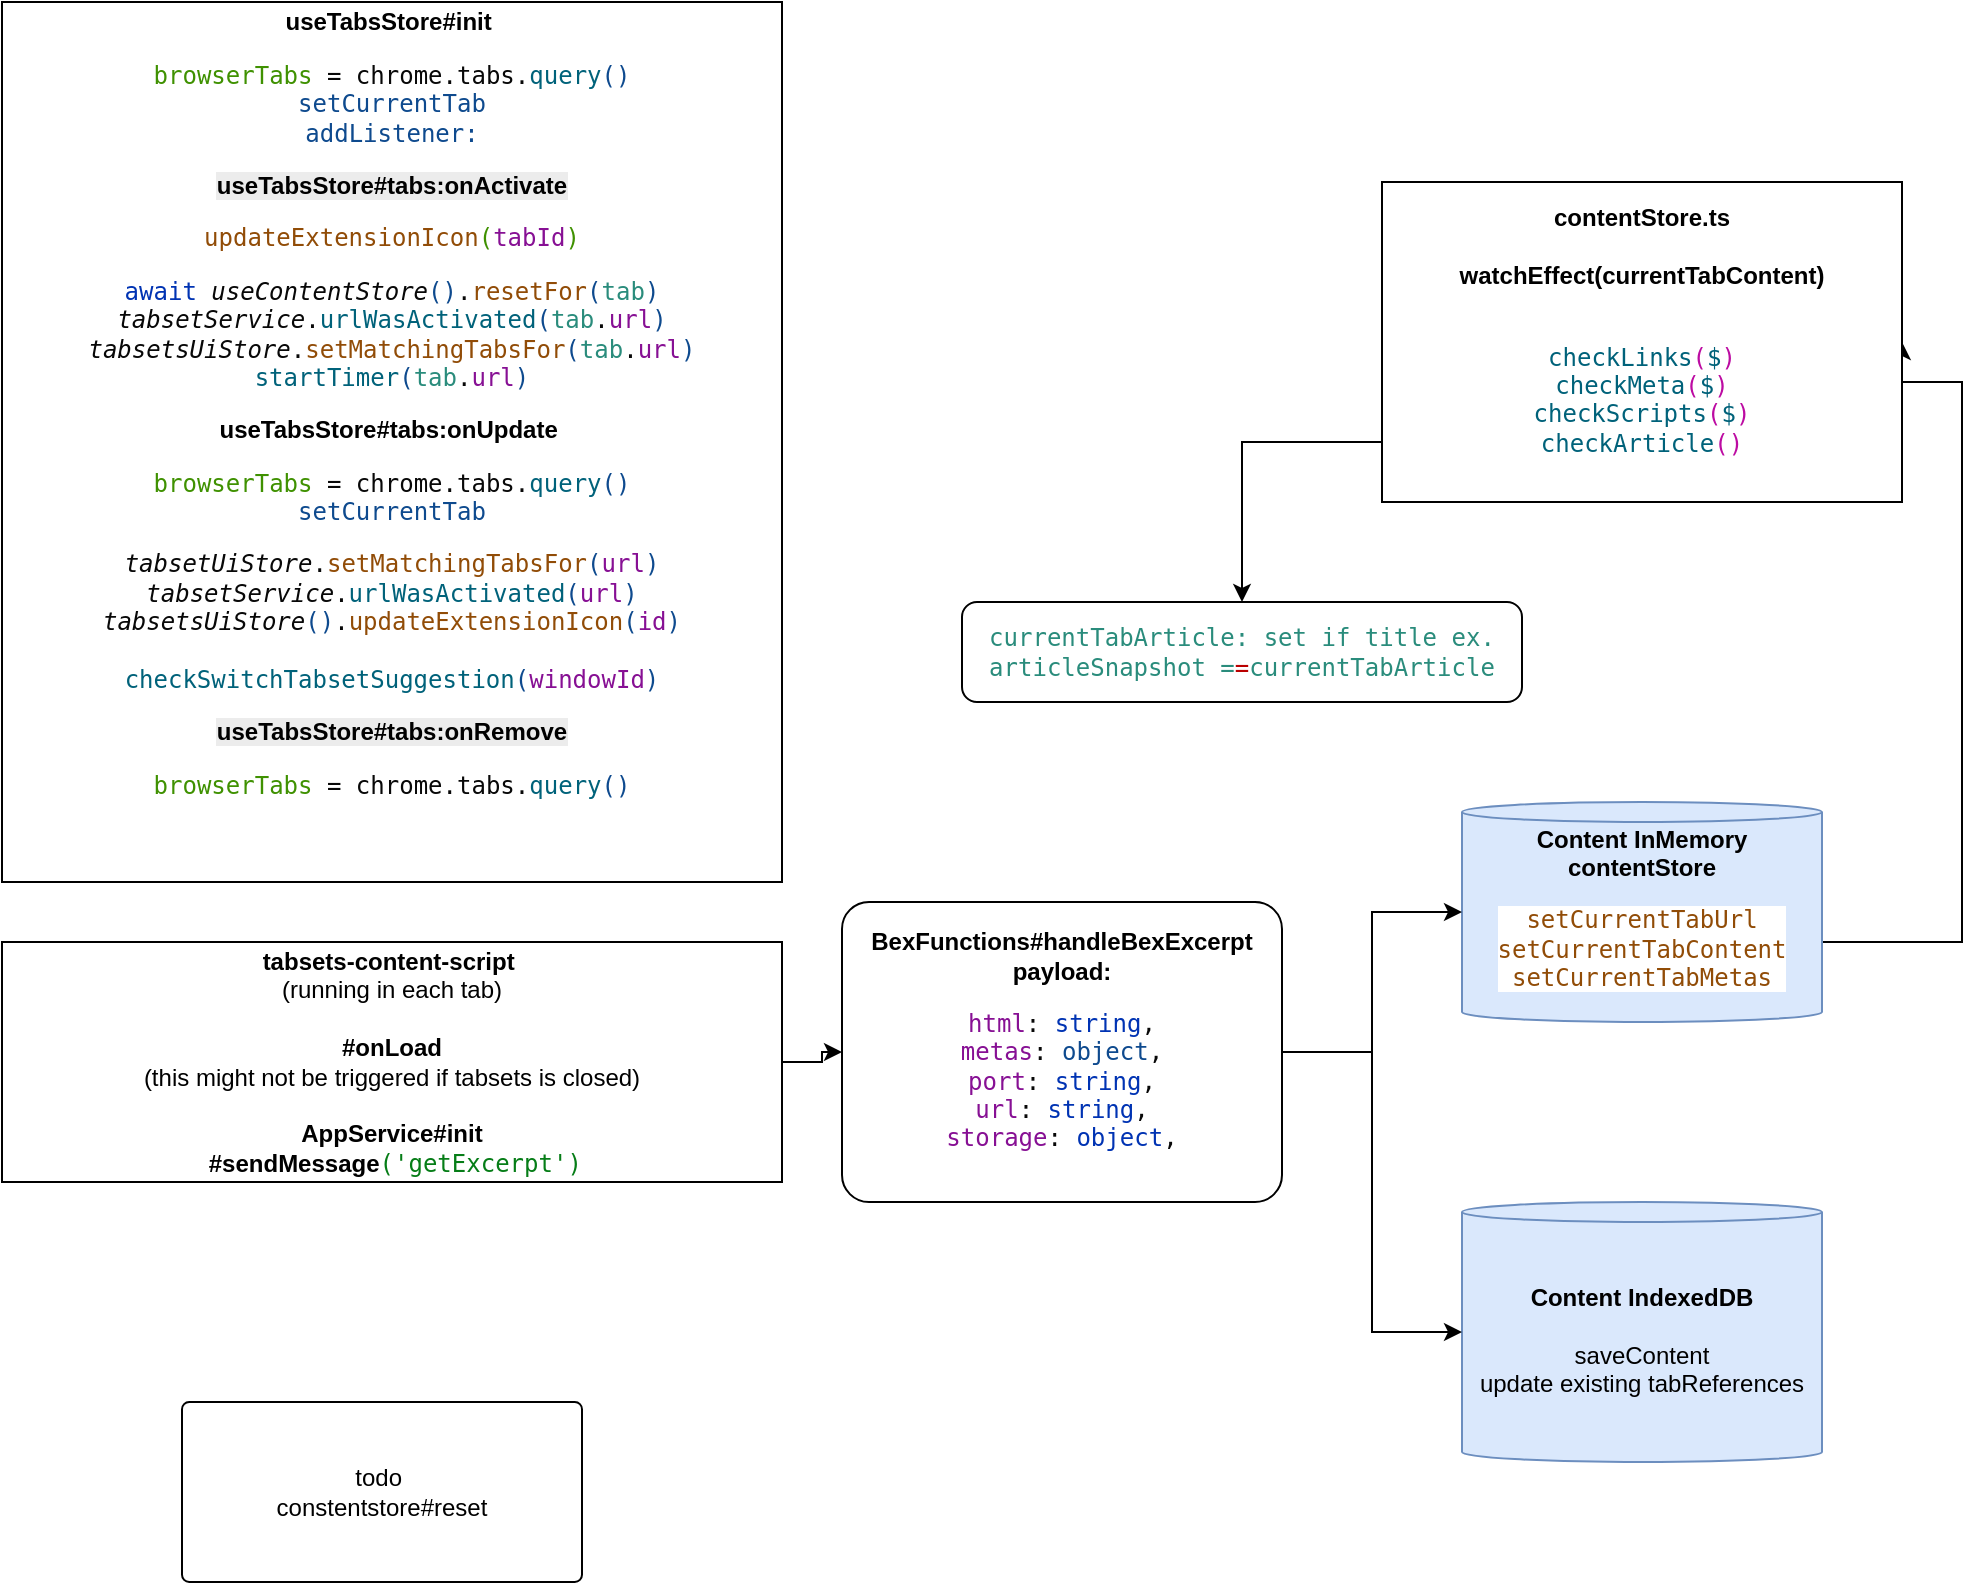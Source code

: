 <mxfile version="27.1.6">
  <diagram name="Seite-1" id="Afa9OzGU9VT6Kw_RbNjM">
    <mxGraphModel dx="2514" dy="1126" grid="1" gridSize="10" guides="1" tooltips="1" connect="1" arrows="1" fold="1" page="1" pageScale="1" pageWidth="827" pageHeight="1169" math="0" shadow="0">
      <root>
        <mxCell id="0" />
        <mxCell id="1" parent="0" />
        <mxCell id="rirR2vLzDSutbt5T1oVs-34" style="edgeStyle=orthogonalEdgeStyle;rounded=0;orthogonalLoop=1;jettySize=auto;html=1;entryX=0;entryY=0.5;entryDx=0;entryDy=0;" parent="1" source="rirR2vLzDSutbt5T1oVs-29" target="CGac7kGa42z0TanbY6sD-27" edge="1">
          <mxGeometry relative="1" as="geometry" />
        </mxCell>
        <mxCell id="rirR2vLzDSutbt5T1oVs-29" value="&lt;b&gt;tabsets-content-script&amp;nbsp;&lt;/b&gt;&lt;br&gt;(running in each tab)&lt;br&gt;&lt;div&gt;&lt;b&gt;&lt;br&gt;&lt;/b&gt;&lt;/div&gt;&lt;div&gt;&lt;b&gt;#onLoad&lt;/b&gt;&lt;/div&gt;&lt;div&gt;(this might not be triggered if tabsets is closed)&lt;/div&gt;&lt;div&gt;&lt;b&gt;&lt;br&gt;&lt;/b&gt;&lt;/div&gt;&lt;div&gt;&lt;b&gt;AppService#init&lt;/b&gt;&lt;/div&gt;&lt;div&gt;&lt;b&gt;&amp;nbsp;#sendMessage&lt;/b&gt;&lt;span style=&quot;background-color: light-dark(rgb(255, 255, 255), rgb(18, 18, 18)); color: light-dark(rgb(6, 125, 23), rgb(84, 186, 99)); font-family: &amp;quot;JetBrains Mono&amp;quot;, monospace;&quot;&gt;(&lt;/span&gt;&lt;span style=&quot;background-color: rgb(255, 255, 255); color: rgb(6, 125, 23); font-family: &amp;quot;JetBrains Mono&amp;quot;, monospace;&quot;&gt;&#39;&lt;/span&gt;&lt;span style=&quot;background-color: light-dark(rgb(255, 255, 255), rgb(18, 18, 18)); color: light-dark(rgb(6, 125, 23), rgb(84, 186, 99)); font-family: &amp;quot;JetBrains Mono&amp;quot;, monospace;&quot;&gt;getExcerpt&#39;)&lt;/span&gt;&lt;/div&gt;" style="rounded=0;whiteSpace=wrap;html=1;" parent="1" vertex="1">
          <mxGeometry x="-770" y="480" width="390" height="120" as="geometry" />
        </mxCell>
        <mxCell id="rirR2vLzDSutbt5T1oVs-37" value="todo&amp;nbsp;&lt;div&gt;constentstore#reset&lt;/div&gt;" style="rounded=1;whiteSpace=wrap;html=1;arcSize=4;" parent="1" vertex="1">
          <mxGeometry x="-680" y="710" width="200" height="90" as="geometry" />
        </mxCell>
        <mxCell id="rirR2vLzDSutbt5T1oVs-38" value="&lt;b&gt;Content IndexedDB&lt;br&gt;&lt;br&gt;&lt;/b&gt;&lt;div&gt;saveContent&lt;br&gt;update existing tabReferences&lt;/div&gt;" style="shape=cylinder3;whiteSpace=wrap;html=1;boundedLbl=1;backgroundOutline=1;size=5;fillColor=#dae8fc;strokeColor=#6c8ebf;" parent="1" vertex="1">
          <mxGeometry x="-40" y="610" width="180" height="130" as="geometry" />
        </mxCell>
        <mxCell id="GqJf_n3KFXQSw2JaiG4w-2" style="edgeStyle=orthogonalEdgeStyle;rounded=0;orthogonalLoop=1;jettySize=auto;html=1;entryX=1;entryY=0.5;entryDx=0;entryDy=0;exitX=1;exitY=0.5;exitDx=0;exitDy=0;exitPerimeter=0;" edge="1" parent="1" source="rirR2vLzDSutbt5T1oVs-40" target="GqJf_n3KFXQSw2JaiG4w-1">
          <mxGeometry relative="1" as="geometry">
            <Array as="points">
              <mxPoint x="140" y="480" />
              <mxPoint x="210" y="480" />
              <mxPoint x="210" y="200" />
            </Array>
          </mxGeometry>
        </mxCell>
        <mxCell id="rirR2vLzDSutbt5T1oVs-40" value="&lt;b&gt;Content InMemory&lt;br&gt;contentStore&lt;br&gt;&lt;/b&gt;&lt;div style=&quot;background-color: rgb(255, 255, 255); color: rgb(8, 8, 8);&quot;&gt;&lt;pre style=&quot;font-family:&#39;JetBrains Mono&#39;,monospace;font-size:9,8pt;&quot;&gt;&lt;span style=&quot;color: rgb(145, 76, 7);&quot;&gt;setCurrentTabUrl&lt;/span&gt;&lt;span style=&quot;color: rgb(63, 145, 1);&quot;&gt;&lt;br&gt;&lt;/span&gt;&lt;span style=&quot;color: rgb(145, 76, 7);&quot;&gt;setCurrentTabContent&lt;/span&gt;&lt;span style=&quot;color: rgb(63, 145, 1);&quot;&gt;&lt;br&gt;&lt;/span&gt;&lt;span style=&quot;color: rgb(145, 76, 7);&quot;&gt;setCurrentTabMetas&lt;/span&gt;&lt;/pre&gt;&lt;/div&gt;" style="shape=cylinder3;whiteSpace=wrap;html=1;boundedLbl=1;backgroundOutline=1;size=5;fillColor=#dae8fc;strokeColor=#6c8ebf;" parent="1" vertex="1">
          <mxGeometry x="-40" y="410" width="180" height="110" as="geometry" />
        </mxCell>
        <mxCell id="rirR2vLzDSutbt5T1oVs-41" value="&lt;div&gt;&lt;b&gt;useTabsStore#init&lt;/b&gt;&amp;nbsp;&lt;div&gt;&lt;div style=&quot;background-color: rgb(255, 255, 255); color: rgb(8, 8, 8);&quot;&gt;&lt;pre style=&quot;color: light-dark(rgb(8, 8, 8), rgb(230, 230, 230)); font-family: &amp;quot;JetBrains Mono&amp;quot;, monospace;&quot;&gt;&lt;span style=&quot;color: rgb(63, 145, 1);&quot;&gt;browserTabs&lt;span style=&quot;background-color: light-dark(rgb(255, 255, 255), rgb(18, 18, 18)); white-space: normal; color: rgb(145, 76, 7);&quot;&gt;&amp;nbsp;&lt;/span&gt;&lt;span style=&quot;background-color: light-dark(rgb(255, 255, 255), rgb(18, 18, 18)); color: light-dark(rgb(8, 8, 8), rgb(230, 230, 230)); white-space: normal;&quot;&gt;= chrome.tabs.&lt;/span&gt;&lt;span style=&quot;background-color: light-dark(rgb(255, 255, 255), rgb(18, 18, 18)); white-space: normal; color: rgb(0, 98, 122);&quot;&gt;query&lt;/span&gt;&lt;span style=&quot;background-color: light-dark(rgb(255, 255, 255), rgb(18, 18, 18)); white-space: normal; color: rgb(14, 74, 142);&quot;&gt;()&lt;br&gt;setCurrentTab&lt;br&gt;addListener:&lt;/span&gt;&lt;/span&gt;&lt;/pre&gt;&lt;/div&gt;&lt;/div&gt;&lt;/div&gt;&lt;pre style=&quot;color: light-dark(rgb(8, 8, 8), rgb(230, 230, 230)); font-family: &amp;quot;JetBrains Mono&amp;quot;, monospace;&quot;&gt;&lt;span style=&quot;color: rgb(63, 145, 1);&quot;&gt;&lt;span style=&quot;background-color: light-dark(rgb(255, 255, 255), rgb(18, 18, 18)); white-space: normal; color: rgb(14, 74, 142);&quot;&gt;&lt;b style=&quot;color: rgb(0, 0, 0); font-family: Helvetica; background-color: rgb(236, 236, 236);&quot;&gt;useTabsStore#tabs:onActivate&lt;/b&gt;&lt;/span&gt;&lt;/span&gt;&lt;/pre&gt;&lt;span style=&quot;font-family: &amp;quot;JetBrains Mono&amp;quot;, monospace; background-color: transparent; color: rgb(145, 76, 7);&quot;&gt;updateExtensionIcon&lt;/span&gt;&lt;span style=&quot;font-family: &amp;quot;JetBrains Mono&amp;quot;, monospace; background-color: transparent; color: rgb(63, 145, 1);&quot;&gt;(&lt;/span&gt;&lt;span style=&quot;font-family: &amp;quot;JetBrains Mono&amp;quot;, monospace; background-color: transparent; color: rgb(135, 16, 148);&quot;&gt;tabId&lt;/span&gt;&lt;span style=&quot;font-family: &amp;quot;JetBrains Mono&amp;quot;, monospace; background-color: transparent; color: rgb(63, 145, 1);&quot;&gt;)&lt;/span&gt;&lt;div&gt;&lt;div style=&quot;background-color: rgb(255, 255, 255); color: rgb(8, 8, 8);&quot;&gt;&lt;pre style=&quot;font-family:&#39;JetBrains Mono&#39;,monospace;font-size:9,8pt;&quot;&gt;&lt;span style=&quot;color: rgb(0, 51, 179);&quot;&gt;await &lt;/span&gt;&lt;span style=&quot;font-style:italic;&quot;&gt;useContentStore&lt;/span&gt;&lt;span style=&quot;color: rgb(14, 74, 142);&quot;&gt;()&lt;/span&gt;.&lt;span style=&quot;color: rgb(145, 76, 7);&quot;&gt;resetFor&lt;/span&gt;&lt;span style=&quot;color: rgb(14, 74, 142);&quot;&gt;(&lt;/span&gt;&lt;span style=&quot;color: rgb(42, 140, 124);&quot;&gt;tab&lt;/span&gt;&lt;span style=&quot;color: rgb(14, 74, 142);&quot;&gt;)&lt;br&gt;&lt;/span&gt;&lt;i&gt;tabsetService&lt;/i&gt;.&lt;span style=&quot;color: rgb(0, 98, 122);&quot;&gt;urlWasActivated&lt;/span&gt;&lt;span style=&quot;color: rgb(14, 74, 142);&quot;&gt;(&lt;/span&gt;&lt;span style=&quot;color: rgb(42, 140, 124);&quot;&gt;tab&lt;/span&gt;.&lt;span style=&quot;color: rgb(135, 16, 148);&quot;&gt;url&lt;/span&gt;&lt;span style=&quot;color: rgb(14, 74, 142);&quot;&gt;)&lt;br&gt;&lt;/span&gt;&lt;i&gt;tabsetsUiStore&lt;/i&gt;.&lt;span style=&quot;color: rgb(145, 76, 7);&quot;&gt;setMatchingTabsFor&lt;/span&gt;&lt;span style=&quot;color: rgb(14, 74, 142);&quot;&gt;(&lt;/span&gt;&lt;span style=&quot;color: rgb(42, 140, 124);&quot;&gt;tab&lt;/span&gt;.&lt;span style=&quot;color: rgb(135, 16, 148);&quot;&gt;url&lt;/span&gt;&lt;span style=&quot;color: rgb(14, 74, 142);&quot;&gt;)&lt;br&gt;&lt;/span&gt;&lt;span style=&quot;color: rgb(0, 98, 122);&quot;&gt;startTimer&lt;/span&gt;&lt;span style=&quot;color: rgb(14, 74, 142);&quot;&gt;(&lt;/span&gt;&lt;span style=&quot;color: rgb(42, 140, 124);&quot;&gt;tab&lt;/span&gt;.&lt;span style=&quot;color: rgb(135, 16, 148);&quot;&gt;url&lt;/span&gt;&lt;span style=&quot;color: rgb(14, 74, 142);&quot;&gt;)&lt;/span&gt;&lt;/pre&gt;&lt;/div&gt;&lt;/div&gt;&lt;div&gt;&lt;b&gt;useTabsStore#tabs:onUpdate&lt;/b&gt;&amp;nbsp;&lt;div&gt;&lt;div style=&quot;background-color: rgb(255, 255, 255); color: rgb(8, 8, 8);&quot;&gt;&lt;pre style=&quot;color: light-dark(rgb(8, 8, 8), rgb(230, 230, 230)); font-family: &amp;quot;JetBrains Mono&amp;quot;, monospace;&quot;&gt;&lt;span style=&quot;color: rgb(63, 145, 1);&quot;&gt;browserTabs&lt;span style=&quot;background-color: light-dark(rgb(255, 255, 255), rgb(18, 18, 18)); white-space: normal; color: rgb(145, 76, 7);&quot;&gt;&amp;nbsp;&lt;/span&gt;&lt;span style=&quot;background-color: light-dark(rgb(255, 255, 255), rgb(18, 18, 18)); color: light-dark(rgb(8, 8, 8), rgb(230, 230, 230)); white-space: normal;&quot;&gt;= chrome.tabs.&lt;/span&gt;&lt;span style=&quot;background-color: light-dark(rgb(255, 255, 255), rgb(18, 18, 18)); white-space: normal; color: rgb(0, 98, 122);&quot;&gt;query&lt;/span&gt;&lt;span style=&quot;background-color: light-dark(rgb(255, 255, 255), rgb(18, 18, 18)); white-space: normal; color: rgb(14, 74, 142);&quot;&gt;()&lt;br&gt;setCurrentTab&lt;/span&gt;&lt;/span&gt;&lt;/pre&gt;&lt;pre style=&quot;color: light-dark(rgb(8, 8, 8), rgb(230, 230, 230)); font-family: &amp;quot;JetBrains Mono&amp;quot;, monospace;&quot;&gt;&lt;span style=&quot;color: rgb(63, 145, 1);&quot;&gt;&lt;span style=&quot;background-color: light-dark(rgb(255, 255, 255), rgb(18, 18, 18)); white-space: normal; color: rgb(14, 74, 142);&quot;&gt;&lt;div style=&quot;color: rgb(8, 8, 8);&quot;&gt;&lt;pre style=&quot;font-family:&#39;JetBrains Mono&#39;,monospace;font-size:9,8pt;&quot;&gt;&lt;span style=&quot;font-style:italic;&quot;&gt;tabsetUiStore&lt;/span&gt;.&lt;span style=&quot;color: rgb(145, 76, 7);&quot;&gt;setMatchingTabsFor&lt;/span&gt;&lt;span style=&quot;color: rgb(14, 74, 142);&quot;&gt;(&lt;/span&gt;&lt;span style=&quot;color: rgb(135, 16, 148);&quot;&gt;url&lt;/span&gt;&lt;span style=&quot;color: rgb(14, 74, 142);&quot;&gt;)&lt;br&gt;&lt;/span&gt;&lt;span style=&quot;font-style:italic;&quot;&gt;tabsetService&lt;/span&gt;.&lt;span style=&quot;color: rgb(0, 98, 122);&quot;&gt;urlWasActivated&lt;/span&gt;&lt;span style=&quot;color: rgb(14, 74, 142);&quot;&gt;(&lt;/span&gt;&lt;span style=&quot;color: rgb(135, 16, 148);&quot;&gt;url&lt;/span&gt;&lt;span style=&quot;color: rgb(14, 74, 142);&quot;&gt;)&lt;br&gt;&lt;/span&gt;&lt;span style=&quot;font-style:italic;&quot;&gt;tabsetsUiStore&lt;/span&gt;&lt;span style=&quot;color: rgb(14, 74, 142);&quot;&gt;()&lt;/span&gt;.&lt;span style=&quot;color: rgb(145, 76, 7);&quot;&gt;updateExtensionIcon&lt;/span&gt;&lt;span style=&quot;color: rgb(14, 74, 142);&quot;&gt;(&lt;/span&gt;&lt;span style=&quot;color: rgb(135, 16, 148);&quot;&gt;id&lt;/span&gt;&lt;span style=&quot;color: rgb(14, 74, 142);&quot;&gt;)&lt;br&gt;&lt;/span&gt;&lt;span style=&quot;color: rgb(14, 74, 142);&quot;&gt;&lt;br&gt;&lt;/span&gt;&lt;span style=&quot;color: rgb(0, 98, 122);&quot;&gt;checkSwitchTabsetSuggestion&lt;/span&gt;&lt;span style=&quot;color: rgb(14, 74, 142);&quot;&gt;(&lt;/span&gt;&lt;span style=&quot;color: rgb(135, 16, 148);&quot;&gt;windowId&lt;/span&gt;&lt;span style=&quot;color: rgb(14, 74, 142);&quot;&gt;)&lt;/span&gt;&lt;/pre&gt;&lt;/div&gt;&lt;/span&gt;&lt;/span&gt;&lt;/pre&gt;&lt;pre style=&quot;color: light-dark(rgb(8, 8, 8), rgb(230, 230, 230)); font-family: &amp;quot;JetBrains Mono&amp;quot;, monospace;&quot;&gt;&lt;b style=&quot;color: rgb(0, 0, 0); font-family: Helvetica; white-space: normal; background-color: rgb(236, 236, 236);&quot;&gt;useTabsStore#tabs:onRemove&lt;/b&gt;&lt;/pre&gt;&lt;pre style=&quot;color: light-dark(rgb(8, 8, 8), rgb(230, 230, 230)); font-family: &amp;quot;JetBrains Mono&amp;quot;, monospace;&quot;&gt;&lt;span style=&quot;color: rgb(63, 145, 1);&quot;&gt;browserTabs&lt;span style=&quot;background-color: light-dark(rgb(255, 255, 255), rgb(18, 18, 18)); white-space: normal; color: rgb(145, 76, 7);&quot;&gt;&amp;nbsp;&lt;/span&gt;&lt;span style=&quot;background-color: light-dark(rgb(255, 255, 255), rgb(18, 18, 18)); color: light-dark(rgb(8, 8, 8), rgb(230, 230, 230)); white-space: normal;&quot;&gt;= chrome.tabs.&lt;/span&gt;&lt;span style=&quot;background-color: light-dark(rgb(255, 255, 255), rgb(18, 18, 18)); white-space: normal; color: rgb(0, 98, 122);&quot;&gt;query&lt;/span&gt;&lt;span style=&quot;background-color: light-dark(rgb(255, 255, 255), rgb(18, 18, 18)); white-space: normal; color: rgb(14, 74, 142);&quot;&gt;()&lt;/span&gt;&lt;/span&gt;&lt;/pre&gt;&lt;pre style=&quot;color: light-dark(rgb(8, 8, 8), rgb(230, 230, 230)); font-family: &amp;quot;JetBrains Mono&amp;quot;, monospace;&quot;&gt;&lt;b style=&quot;color: rgb(0, 0, 0); font-family: Helvetica; white-space: normal; background-color: rgb(236, 236, 236);&quot;&gt;&lt;br&gt;&lt;/b&gt;&lt;/pre&gt;&lt;/div&gt;&lt;/div&gt;&lt;/div&gt;" style="whiteSpace=wrap;html=1;" parent="1" vertex="1">
          <mxGeometry x="-770" y="10" width="390" height="440" as="geometry" />
        </mxCell>
        <mxCell id="CGac7kGa42z0TanbY6sD-28" style="edgeStyle=orthogonalEdgeStyle;rounded=0;orthogonalLoop=1;jettySize=auto;html=1;entryX=0;entryY=0.5;entryDx=0;entryDy=0;entryPerimeter=0;" parent="1" source="CGac7kGa42z0TanbY6sD-27" target="rirR2vLzDSutbt5T1oVs-38" edge="1">
          <mxGeometry relative="1" as="geometry" />
        </mxCell>
        <mxCell id="CGac7kGa42z0TanbY6sD-27" value="&lt;b&gt;BexFunctions#handleBexExcerpt&lt;br&gt;payload:&lt;br&gt;&lt;/b&gt;&lt;div style=&quot;background-color: rgb(255, 255, 255);&quot;&gt;&lt;pre style=&quot;font-family: &amp;quot;JetBrains Mono&amp;quot;, monospace;&quot;&gt;&lt;span style=&quot;color: rgb(135, 16, 148);&quot;&gt;html&lt;/span&gt;&lt;font color=&quot;#080808&quot;&gt;: &lt;/font&gt;&lt;span style=&quot;color: rgb(0, 51, 179);&quot;&gt;string&lt;/span&gt;&lt;font color=&quot;#080808&quot;&gt;,&lt;br&gt;&lt;/font&gt;&lt;span style=&quot;color: rgb(135, 16, 148);&quot;&gt;metas&lt;/span&gt;&lt;font color=&quot;#080808&quot;&gt;: &lt;/font&gt;&lt;font color=&quot;#0e4a8e&quot;&gt;object&lt;/font&gt;&lt;font color=&quot;#080808&quot;&gt;,&lt;br&gt;&lt;/font&gt;&lt;span style=&quot;color: rgb(135, 16, 148);&quot;&gt;port&lt;/span&gt;&lt;font color=&quot;#080808&quot;&gt;: &lt;/font&gt;&lt;span style=&quot;color: rgb(0, 51, 179);&quot;&gt;string&lt;/span&gt;&lt;font color=&quot;#080808&quot;&gt;,&lt;br&gt;&lt;/font&gt;&lt;span style=&quot;color: rgb(135, 16, 148);&quot;&gt;url&lt;/span&gt;&lt;font color=&quot;#080808&quot;&gt;: &lt;/font&gt;&lt;span style=&quot;color: rgb(0, 51, 179);&quot;&gt;string&lt;/span&gt;&lt;font color=&quot;#080808&quot;&gt;,&lt;br&gt;&lt;/font&gt;&lt;span style=&quot;color: rgb(135, 16, 148);&quot;&gt;storage&lt;/span&gt;&lt;font color=&quot;#080808&quot;&gt;: &lt;/font&gt;&lt;span style=&quot;color: rgb(0, 51, 179);&quot;&gt;object&lt;/span&gt;&lt;font color=&quot;#080808&quot;&gt;,&lt;/font&gt;&lt;/pre&gt;&lt;/div&gt;" style="rounded=1;whiteSpace=wrap;html=1;arcSize=9;" parent="1" vertex="1">
          <mxGeometry x="-350" y="460" width="220" height="150" as="geometry" />
        </mxCell>
        <mxCell id="CGac7kGa42z0TanbY6sD-29" style="edgeStyle=orthogonalEdgeStyle;rounded=0;orthogonalLoop=1;jettySize=auto;html=1;entryX=0;entryY=0.5;entryDx=0;entryDy=0;entryPerimeter=0;exitX=1;exitY=0.5;exitDx=0;exitDy=0;" parent="1" source="CGac7kGa42z0TanbY6sD-27" target="rirR2vLzDSutbt5T1oVs-40" edge="1">
          <mxGeometry relative="1" as="geometry">
            <mxPoint x="-90" y="560" as="sourcePoint" />
            <mxPoint y="725" as="targetPoint" />
          </mxGeometry>
        </mxCell>
        <mxCell id="GqJf_n3KFXQSw2JaiG4w-4" style="edgeStyle=orthogonalEdgeStyle;rounded=0;orthogonalLoop=1;jettySize=auto;html=1;exitX=0;exitY=0.563;exitDx=0;exitDy=0;exitPerimeter=0;" edge="1" parent="1" source="GqJf_n3KFXQSw2JaiG4w-1" target="GqJf_n3KFXQSw2JaiG4w-3">
          <mxGeometry relative="1" as="geometry">
            <Array as="points">
              <mxPoint x="-80" y="230" />
              <mxPoint x="-150" y="230" />
            </Array>
          </mxGeometry>
        </mxCell>
        <mxCell id="GqJf_n3KFXQSw2JaiG4w-1" value="&lt;b&gt;contentStore.ts&lt;/b&gt;&lt;div&gt;&lt;b&gt;&lt;br&gt;&lt;/b&gt;&lt;/div&gt;&lt;div&gt;&lt;b&gt;watchEffect(currentTabContent)&lt;br&gt;&lt;br&gt;&lt;/b&gt;&lt;div style=&quot;background-color:#ffffff;color:#080808&quot;&gt;&lt;pre style=&quot;font-family:&#39;JetBrains Mono&#39;,monospace;font-size:9,8pt;&quot;&gt;&lt;span style=&quot;color:#00627a;&quot;&gt;checkLinks&lt;/span&gt;&lt;span style=&quot;color:#bc0ba2;&quot;&gt;(&lt;/span&gt;&lt;span style=&quot;color:#00627a;&quot;&gt;$&lt;/span&gt;&lt;span style=&quot;color:#bc0ba2;&quot;&gt;)&lt;br&gt;&lt;/span&gt;&lt;span style=&quot;color:#00627a;&quot;&gt;checkMeta&lt;/span&gt;&lt;span style=&quot;color:#bc0ba2;&quot;&gt;(&lt;/span&gt;&lt;span style=&quot;color:#00627a;&quot;&gt;$&lt;/span&gt;&lt;span style=&quot;color:#bc0ba2;&quot;&gt;)&lt;br&gt;&lt;/span&gt;&lt;span style=&quot;color:#00627a;&quot;&gt;checkScripts&lt;/span&gt;&lt;span style=&quot;color:#bc0ba2;&quot;&gt;(&lt;/span&gt;&lt;span style=&quot;color:#00627a;&quot;&gt;$&lt;/span&gt;&lt;span style=&quot;color:#bc0ba2;&quot;&gt;)&lt;br&gt;&lt;/span&gt;&lt;span style=&quot;color:#00627a;&quot;&gt;checkArticle&lt;/span&gt;&lt;span style=&quot;color:#bc0ba2;&quot;&gt;()&lt;/span&gt;&lt;/pre&gt;&lt;/div&gt;&lt;/div&gt;" style="rounded=0;whiteSpace=wrap;html=1;" vertex="1" parent="1">
          <mxGeometry x="-80" y="100" width="260" height="160" as="geometry" />
        </mxCell>
        <mxCell id="GqJf_n3KFXQSw2JaiG4w-3" value="&lt;div style=&quot;background-color: rgb(255, 255, 255); color: rgb(8, 8, 8);&quot;&gt;&lt;pre style=&quot;font-family: &amp;quot;JetBrains Mono&amp;quot;, monospace;&quot;&gt;&lt;span style=&quot;color: rgb(42, 140, 124);&quot;&gt;currentTabArticle:&lt;/span&gt;&lt;span style=&quot;color: rgb(42, 140, 124);&quot;&gt;&lt;font color=&quot;rgba(0, 0, 0, 0)&quot;&gt; &lt;/font&gt;&lt;/span&gt;&lt;font color=&quot;#2a8c7c&quot;&gt;set if title ex.&lt;/font&gt;&lt;span style=&quot;color: rgb(0, 51, 179);&quot;&gt;&lt;br&gt;&lt;/span&gt;&lt;span style=&quot;color: rgb(42, 140, 124);&quot;&gt;articleSnapshot =&lt;/span&gt;&lt;font color=&quot;rgba(0, 0, 0, 0)&quot;&gt;=&lt;/font&gt;&lt;span style=&quot;color: rgb(42, 140, 124);&quot;&gt;currentTabArticle&lt;/span&gt;&lt;font color=&quot;rgba(0, 0, 0, 0)&quot;&gt;&lt;br&gt;&lt;/font&gt;&lt;/pre&gt;&lt;/div&gt;" style="rounded=1;whiteSpace=wrap;html=1;" vertex="1" parent="1">
          <mxGeometry x="-290" y="310" width="280" height="50" as="geometry" />
        </mxCell>
      </root>
    </mxGraphModel>
  </diagram>
</mxfile>
